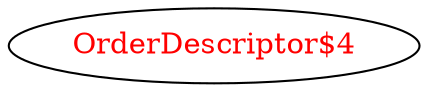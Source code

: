 digraph dependencyGraph {
 concentrate=true;
 ranksep="2.0";
 rankdir="LR"; 
 splines="ortho";
"OrderDescriptor$4" [fontcolor="red"];
}